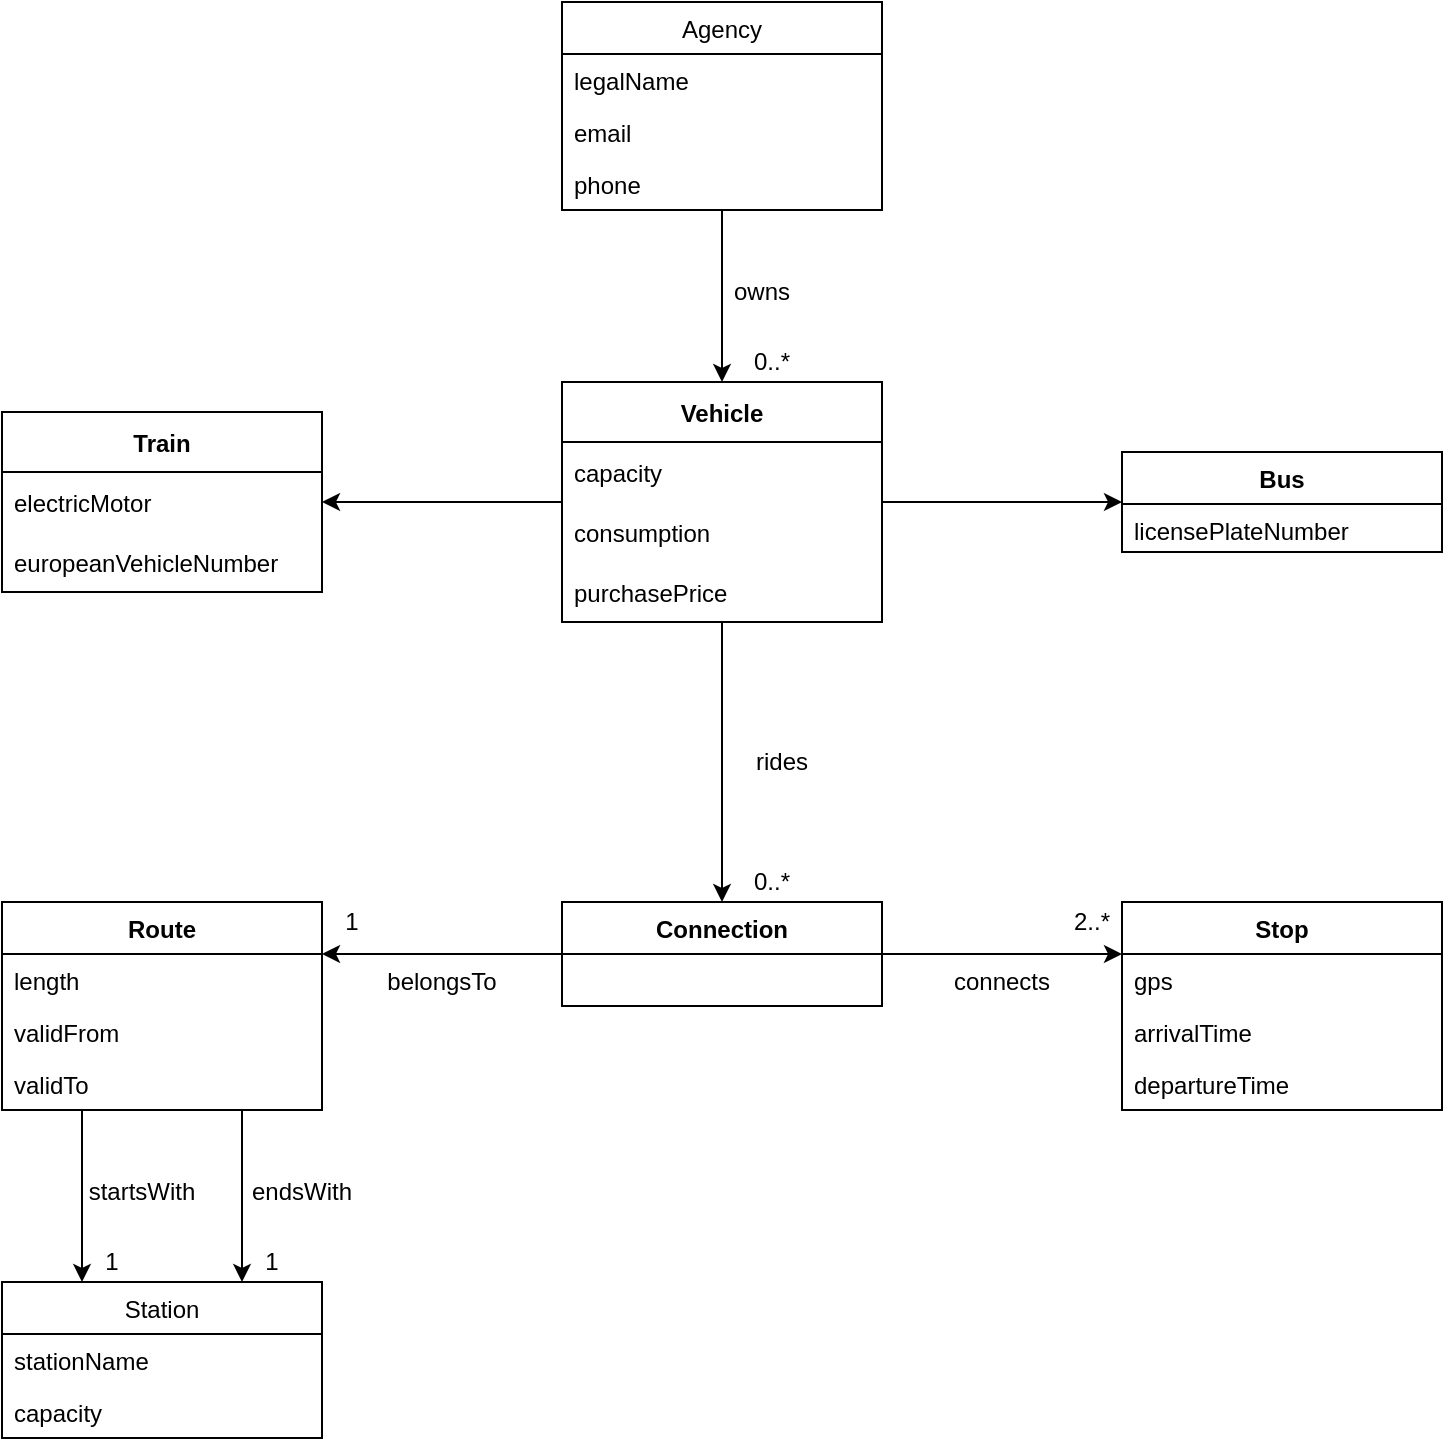 <mxfile version="18.0.1" type="device"><diagram id="C5RBs43oDa-KdzZeNtuy" name="Page-1"><mxGraphModel dx="926" dy="362" grid="1" gridSize="10" guides="1" tooltips="1" connect="1" arrows="1" fold="1" page="1" pageScale="1" pageWidth="827" pageHeight="1169" math="0" shadow="0"><root><mxCell id="WIyWlLk6GJQsqaUBKTNV-0"/><mxCell id="WIyWlLk6GJQsqaUBKTNV-1" parent="WIyWlLk6GJQsqaUBKTNV-0"/><mxCell id="jysQHG6dyOURXhGWpBX7-0" value="Vehicle" style="swimlane;fontStyle=1;childLayout=stackLayout;horizontal=1;startSize=30;horizontalStack=0;resizeParent=1;resizeParentMax=0;resizeLast=0;collapsible=1;marginBottom=0;" parent="WIyWlLk6GJQsqaUBKTNV-1" vertex="1"><mxGeometry x="320" y="230" width="160" height="120" as="geometry"/></mxCell><mxCell id="jysQHG6dyOURXhGWpBX7-1" value="capacity" style="text;strokeColor=none;fillColor=none;align=left;verticalAlign=middle;spacingLeft=4;spacingRight=4;overflow=hidden;points=[[0,0.5],[1,0.5]];portConstraint=eastwest;rotatable=0;" parent="jysQHG6dyOURXhGWpBX7-0" vertex="1"><mxGeometry y="30" width="160" height="30" as="geometry"/></mxCell><mxCell id="jysQHG6dyOURXhGWpBX7-2" value="consumption" style="text;strokeColor=none;fillColor=none;align=left;verticalAlign=middle;spacingLeft=4;spacingRight=4;overflow=hidden;points=[[0,0.5],[1,0.5]];portConstraint=eastwest;rotatable=0;" parent="jysQHG6dyOURXhGWpBX7-0" vertex="1"><mxGeometry y="60" width="160" height="30" as="geometry"/></mxCell><mxCell id="jysQHG6dyOURXhGWpBX7-3" value="purchasePrice" style="text;strokeColor=none;fillColor=none;align=left;verticalAlign=middle;spacingLeft=4;spacingRight=4;overflow=hidden;points=[[0,0.5],[1,0.5]];portConstraint=eastwest;rotatable=0;" parent="jysQHG6dyOURXhGWpBX7-0" vertex="1"><mxGeometry y="90" width="160" height="30" as="geometry"/></mxCell><mxCell id="jysQHG6dyOURXhGWpBX7-7" value="Train" style="swimlane;fontStyle=1;childLayout=stackLayout;horizontal=1;startSize=30;horizontalStack=0;resizeParent=1;resizeParentMax=0;resizeLast=0;collapsible=1;marginBottom=0;" parent="WIyWlLk6GJQsqaUBKTNV-1" vertex="1"><mxGeometry x="40" y="245" width="160" height="90" as="geometry"/></mxCell><mxCell id="jysQHG6dyOURXhGWpBX7-8" value="electricMotor" style="text;strokeColor=none;fillColor=none;align=left;verticalAlign=middle;spacingLeft=4;spacingRight=4;overflow=hidden;points=[[0,0.5],[1,0.5]];portConstraint=eastwest;rotatable=0;" parent="jysQHG6dyOURXhGWpBX7-7" vertex="1"><mxGeometry y="30" width="160" height="30" as="geometry"/></mxCell><mxCell id="jysQHG6dyOURXhGWpBX7-9" value="europeanVehicleNumber" style="text;strokeColor=none;fillColor=none;align=left;verticalAlign=middle;spacingLeft=4;spacingRight=4;overflow=hidden;points=[[0,0.5],[1,0.5]];portConstraint=eastwest;rotatable=0;" parent="jysQHG6dyOURXhGWpBX7-7" vertex="1"><mxGeometry y="60" width="160" height="30" as="geometry"/></mxCell><mxCell id="jysQHG6dyOURXhGWpBX7-33" value="Bus" style="swimlane;fontStyle=1;childLayout=stackLayout;horizontal=1;startSize=26;fillColor=none;horizontalStack=0;resizeParent=1;resizeParentMax=0;resizeLast=0;collapsible=1;marginBottom=0;" parent="WIyWlLk6GJQsqaUBKTNV-1" vertex="1"><mxGeometry x="600" y="265" width="160" height="50" as="geometry"/></mxCell><mxCell id="jysQHG6dyOURXhGWpBX7-36" value="licensePlateNumber" style="text;strokeColor=none;fillColor=none;align=left;verticalAlign=top;spacingLeft=4;spacingRight=4;overflow=hidden;rotatable=0;points=[[0,0.5],[1,0.5]];portConstraint=eastwest;" parent="jysQHG6dyOURXhGWpBX7-33" vertex="1"><mxGeometry y="26" width="160" height="24" as="geometry"/></mxCell><mxCell id="jysQHG6dyOURXhGWpBX7-209" value="Connection" style="swimlane;fontStyle=1;childLayout=stackLayout;horizontal=1;startSize=26;fillColor=none;horizontalStack=0;resizeParent=1;resizeParentMax=0;resizeLast=0;collapsible=1;marginBottom=0;" parent="WIyWlLk6GJQsqaUBKTNV-1" vertex="1"><mxGeometry x="320" y="490" width="160" height="52" as="geometry"/></mxCell><mxCell id="jysQHG6dyOURXhGWpBX7-222" value="Route" style="swimlane;fontStyle=1;childLayout=stackLayout;horizontal=1;startSize=26;fillColor=none;horizontalStack=0;resizeParent=1;resizeParentMax=0;resizeLast=0;collapsible=1;marginBottom=0;" parent="WIyWlLk6GJQsqaUBKTNV-1" vertex="1"><mxGeometry x="40" y="490" width="160" height="104" as="geometry"/></mxCell><mxCell id="jysQHG6dyOURXhGWpBX7-224" value="length" style="text;strokeColor=none;fillColor=none;align=left;verticalAlign=top;spacingLeft=4;spacingRight=4;overflow=hidden;rotatable=0;points=[[0,0.5],[1,0.5]];portConstraint=eastwest;" parent="jysQHG6dyOURXhGWpBX7-222" vertex="1"><mxGeometry y="26" width="160" height="26" as="geometry"/></mxCell><mxCell id="jysQHG6dyOURXhGWpBX7-225" value="validFrom" style="text;strokeColor=none;fillColor=none;align=left;verticalAlign=top;spacingLeft=4;spacingRight=4;overflow=hidden;rotatable=0;points=[[0,0.5],[1,0.5]];portConstraint=eastwest;" parent="jysQHG6dyOURXhGWpBX7-222" vertex="1"><mxGeometry y="52" width="160" height="26" as="geometry"/></mxCell><mxCell id="jysQHG6dyOURXhGWpBX7-234" value="validTo" style="text;strokeColor=none;fillColor=none;align=left;verticalAlign=top;spacingLeft=4;spacingRight=4;overflow=hidden;rotatable=0;points=[[0,0.5],[1,0.5]];portConstraint=eastwest;" parent="jysQHG6dyOURXhGWpBX7-222" vertex="1"><mxGeometry y="78" width="160" height="26" as="geometry"/></mxCell><mxCell id="jysQHG6dyOURXhGWpBX7-235" value="Stop" style="swimlane;fontStyle=1;childLayout=stackLayout;horizontal=1;startSize=26;fillColor=none;horizontalStack=0;resizeParent=1;resizeParentMax=0;resizeLast=0;collapsible=1;marginBottom=0;" parent="WIyWlLk6GJQsqaUBKTNV-1" vertex="1"><mxGeometry x="600" y="490" width="160" height="104" as="geometry"/></mxCell><mxCell id="jysQHG6dyOURXhGWpBX7-236" value="gps" style="text;strokeColor=none;fillColor=none;align=left;verticalAlign=top;spacingLeft=4;spacingRight=4;overflow=hidden;rotatable=0;points=[[0,0.5],[1,0.5]];portConstraint=eastwest;" parent="jysQHG6dyOURXhGWpBX7-235" vertex="1"><mxGeometry y="26" width="160" height="26" as="geometry"/></mxCell><mxCell id="DJBe0tUgE1wPVvkfuQSo-30" value="arrivalTime" style="text;strokeColor=none;fillColor=none;align=left;verticalAlign=top;spacingLeft=4;spacingRight=4;overflow=hidden;rotatable=0;points=[[0,0.5],[1,0.5]];portConstraint=eastwest;" parent="jysQHG6dyOURXhGWpBX7-235" vertex="1"><mxGeometry y="52" width="160" height="26" as="geometry"/></mxCell><mxCell id="jysQHG6dyOURXhGWpBX7-237" value="departureTime" style="text;strokeColor=none;fillColor=none;align=left;verticalAlign=top;spacingLeft=4;spacingRight=4;overflow=hidden;rotatable=0;points=[[0,0.5],[1,0.5]];portConstraint=eastwest;" parent="jysQHG6dyOURXhGWpBX7-235" vertex="1"><mxGeometry y="78" width="160" height="26" as="geometry"/></mxCell><mxCell id="DJBe0tUgE1wPVvkfuQSo-9" value="rides" style="text;html=1;strokeColor=none;fillColor=none;align=center;verticalAlign=middle;whiteSpace=wrap;rounded=0;" parent="WIyWlLk6GJQsqaUBKTNV-1" vertex="1"><mxGeometry x="400" y="400" width="60" height="40" as="geometry"/></mxCell><mxCell id="DJBe0tUgE1wPVvkfuQSo-11" value="0..*" style="text;html=1;strokeColor=none;fillColor=none;align=center;verticalAlign=middle;whiteSpace=wrap;rounded=0;" parent="WIyWlLk6GJQsqaUBKTNV-1" vertex="1"><mxGeometry x="410" y="470" width="30" height="20" as="geometry"/></mxCell><mxCell id="DJBe0tUgE1wPVvkfuQSo-12" value="1" style="text;html=1;strokeColor=none;fillColor=none;align=center;verticalAlign=middle;whiteSpace=wrap;rounded=0;" parent="WIyWlLk6GJQsqaUBKTNV-1" vertex="1"><mxGeometry x="200" y="490" width="30" height="20" as="geometry"/></mxCell><mxCell id="DJBe0tUgE1wPVvkfuQSo-13" value="belongsTo" style="text;html=1;strokeColor=none;fillColor=none;align=center;verticalAlign=middle;whiteSpace=wrap;rounded=0;" parent="WIyWlLk6GJQsqaUBKTNV-1" vertex="1"><mxGeometry x="220" y="520" width="80" height="20" as="geometry"/></mxCell><mxCell id="DJBe0tUgE1wPVvkfuQSo-18" value="2..*" style="text;html=1;strokeColor=none;fillColor=none;align=center;verticalAlign=middle;whiteSpace=wrap;rounded=0;" parent="WIyWlLk6GJQsqaUBKTNV-1" vertex="1"><mxGeometry x="570" y="490" width="30" height="20" as="geometry"/></mxCell><mxCell id="sDvjOSXYCldvRzvzOwGB-0" value="connects" style="text;html=1;strokeColor=none;fillColor=none;align=center;verticalAlign=middle;whiteSpace=wrap;rounded=0;" parent="WIyWlLk6GJQsqaUBKTNV-1" vertex="1"><mxGeometry x="500" y="520" width="80" height="20" as="geometry"/></mxCell><mxCell id="Ag07ONxeDK_3EA9AIlL7-0" value="" style="endArrow=classic;html=1;rounded=0;entryX=1;entryY=0.5;entryDx=0;entryDy=0;" parent="WIyWlLk6GJQsqaUBKTNV-1" source="jysQHG6dyOURXhGWpBX7-0" target="jysQHG6dyOURXhGWpBX7-8" edge="1"><mxGeometry width="50" height="50" relative="1" as="geometry"><mxPoint x="250" y="240" as="sourcePoint"/><mxPoint x="250" y="190" as="targetPoint"/></mxGeometry></mxCell><mxCell id="Ag07ONxeDK_3EA9AIlL7-1" value="" style="endArrow=classic;html=1;rounded=0;" parent="WIyWlLk6GJQsqaUBKTNV-1" target="jysQHG6dyOURXhGWpBX7-209" edge="1" source="jysQHG6dyOURXhGWpBX7-3"><mxGeometry width="50" height="50" relative="1" as="geometry"><mxPoint x="590" y="400" as="sourcePoint"/><mxPoint x="530" y="400" as="targetPoint"/></mxGeometry></mxCell><mxCell id="Ag07ONxeDK_3EA9AIlL7-2" value="" style="endArrow=classic;html=1;rounded=0;exitX=1;exitY=0.5;exitDx=0;exitDy=0;entryX=0;entryY=0.25;entryDx=0;entryDy=0;" parent="WIyWlLk6GJQsqaUBKTNV-1" target="jysQHG6dyOURXhGWpBX7-235" edge="1" source="jysQHG6dyOURXhGWpBX7-209"><mxGeometry width="50" height="50" relative="1" as="geometry"><mxPoint x="490" y="540" as="sourcePoint"/><mxPoint x="550" y="450" as="targetPoint"/></mxGeometry></mxCell><mxCell id="Ag07ONxeDK_3EA9AIlL7-3" value="" style="endArrow=classic;html=1;rounded=0;entryX=1;entryY=0.25;entryDx=0;entryDy=0;exitX=0;exitY=0.5;exitDx=0;exitDy=0;" parent="WIyWlLk6GJQsqaUBKTNV-1" target="jysQHG6dyOURXhGWpBX7-222" edge="1" source="jysQHG6dyOURXhGWpBX7-209"><mxGeometry width="50" height="50" relative="1" as="geometry"><mxPoint x="350" y="539" as="sourcePoint"/><mxPoint x="624" y="560" as="targetPoint"/></mxGeometry></mxCell><mxCell id="Ag07ONxeDK_3EA9AIlL7-4" value="" style="endArrow=classic;html=1;rounded=0;entryX=0;entryY=0.5;entryDx=0;entryDy=0;" parent="WIyWlLk6GJQsqaUBKTNV-1" source="jysQHG6dyOURXhGWpBX7-0" target="jysQHG6dyOURXhGWpBX7-33" edge="1"><mxGeometry width="50" height="50" relative="1" as="geometry"><mxPoint x="530" y="280" as="sourcePoint"/><mxPoint x="520" y="230" as="targetPoint"/></mxGeometry></mxCell><mxCell id="wmQw3Z-oBLB2thZXTrin-0" value="Station" style="swimlane;fontStyle=0;childLayout=stackLayout;horizontal=1;startSize=26;fillColor=none;horizontalStack=0;resizeParent=1;resizeParentMax=0;resizeLast=0;collapsible=1;marginBottom=0;" parent="WIyWlLk6GJQsqaUBKTNV-1" vertex="1"><mxGeometry x="40" y="680" width="160" height="78" as="geometry"/></mxCell><mxCell id="wmQw3Z-oBLB2thZXTrin-1" value="stationName" style="text;strokeColor=none;fillColor=none;align=left;verticalAlign=top;spacingLeft=4;spacingRight=4;overflow=hidden;rotatable=0;points=[[0,0.5],[1,0.5]];portConstraint=eastwest;" parent="wmQw3Z-oBLB2thZXTrin-0" vertex="1"><mxGeometry y="26" width="160" height="26" as="geometry"/></mxCell><mxCell id="wmQw3Z-oBLB2thZXTrin-2" value="capacity" style="text;strokeColor=none;fillColor=none;align=left;verticalAlign=top;spacingLeft=4;spacingRight=4;overflow=hidden;rotatable=0;points=[[0,0.5],[1,0.5]];portConstraint=eastwest;" parent="wmQw3Z-oBLB2thZXTrin-0" vertex="1"><mxGeometry y="52" width="160" height="26" as="geometry"/></mxCell><mxCell id="wmQw3Z-oBLB2thZXTrin-4" value="Agency" style="swimlane;fontStyle=0;childLayout=stackLayout;horizontal=1;startSize=26;fillColor=none;horizontalStack=0;resizeParent=1;resizeParentMax=0;resizeLast=0;collapsible=1;marginBottom=0;" parent="WIyWlLk6GJQsqaUBKTNV-1" vertex="1"><mxGeometry x="320" y="40" width="160" height="104" as="geometry"/></mxCell><mxCell id="wmQw3Z-oBLB2thZXTrin-5" value="legalName" style="text;strokeColor=none;fillColor=none;align=left;verticalAlign=top;spacingLeft=4;spacingRight=4;overflow=hidden;rotatable=0;points=[[0,0.5],[1,0.5]];portConstraint=eastwest;" parent="wmQw3Z-oBLB2thZXTrin-4" vertex="1"><mxGeometry y="26" width="160" height="26" as="geometry"/></mxCell><mxCell id="wmQw3Z-oBLB2thZXTrin-16" value="email" style="text;strokeColor=none;fillColor=none;align=left;verticalAlign=top;spacingLeft=4;spacingRight=4;overflow=hidden;rotatable=0;points=[[0,0.5],[1,0.5]];portConstraint=eastwest;" parent="wmQw3Z-oBLB2thZXTrin-4" vertex="1"><mxGeometry y="52" width="160" height="26" as="geometry"/></mxCell><mxCell id="wmQw3Z-oBLB2thZXTrin-6" value="phone" style="text;strokeColor=none;fillColor=none;align=left;verticalAlign=top;spacingLeft=4;spacingRight=4;overflow=hidden;rotatable=0;points=[[0,0.5],[1,0.5]];portConstraint=eastwest;" parent="wmQw3Z-oBLB2thZXTrin-4" vertex="1"><mxGeometry y="78" width="160" height="26" as="geometry"/></mxCell><mxCell id="wmQw3Z-oBLB2thZXTrin-9" value="" style="endArrow=classic;html=1;rounded=0;entryX=0.5;entryY=0;entryDx=0;entryDy=0;" parent="WIyWlLk6GJQsqaUBKTNV-1" source="wmQw3Z-oBLB2thZXTrin-6" target="jysQHG6dyOURXhGWpBX7-0" edge="1"><mxGeometry width="50" height="50" relative="1" as="geometry"><mxPoint x="210" y="200" as="sourcePoint"/><mxPoint x="240" y="250" as="targetPoint"/></mxGeometry></mxCell><mxCell id="wmQw3Z-oBLB2thZXTrin-10" value="" style="endArrow=classic;html=1;rounded=0;entryX=0.25;entryY=0;entryDx=0;entryDy=0;exitX=0.25;exitY=1;exitDx=0;exitDy=0;" parent="WIyWlLk6GJQsqaUBKTNV-1" source="jysQHG6dyOURXhGWpBX7-222" target="wmQw3Z-oBLB2thZXTrin-0" edge="1"><mxGeometry width="50" height="50" relative="1" as="geometry"><mxPoint x="30" y="610" as="sourcePoint"/><mxPoint x="30" y="650" as="targetPoint"/></mxGeometry></mxCell><mxCell id="wmQw3Z-oBLB2thZXTrin-12" value="" style="endArrow=classic;html=1;rounded=0;exitX=0.75;exitY=1;exitDx=0;exitDy=0;entryX=0.75;entryY=0;entryDx=0;entryDy=0;" parent="WIyWlLk6GJQsqaUBKTNV-1" source="jysQHG6dyOURXhGWpBX7-222" target="wmQw3Z-oBLB2thZXTrin-0" edge="1"><mxGeometry width="50" height="50" relative="1" as="geometry"><mxPoint x="260" y="600" as="sourcePoint"/><mxPoint x="170" y="660" as="targetPoint"/></mxGeometry></mxCell><mxCell id="wmQw3Z-oBLB2thZXTrin-13" value="startsWith" style="text;html=1;strokeColor=none;fillColor=none;align=center;verticalAlign=middle;whiteSpace=wrap;rounded=0;" parent="WIyWlLk6GJQsqaUBKTNV-1" vertex="1"><mxGeometry x="80" y="620" width="60" height="30" as="geometry"/></mxCell><mxCell id="wmQw3Z-oBLB2thZXTrin-14" value="endsWith" style="text;html=1;strokeColor=none;fillColor=none;align=center;verticalAlign=middle;whiteSpace=wrap;rounded=0;" parent="WIyWlLk6GJQsqaUBKTNV-1" vertex="1"><mxGeometry x="160" y="620" width="60" height="30" as="geometry"/></mxCell><mxCell id="wmQw3Z-oBLB2thZXTrin-17" value="owns" style="text;html=1;strokeColor=none;fillColor=none;align=center;verticalAlign=middle;whiteSpace=wrap;rounded=0;" parent="WIyWlLk6GJQsqaUBKTNV-1" vertex="1"><mxGeometry x="400" y="170" width="40" height="30" as="geometry"/></mxCell><mxCell id="CocKubdRnTv4JE4jeNk8-1" value="0..*" style="text;html=1;strokeColor=none;fillColor=none;align=center;verticalAlign=middle;whiteSpace=wrap;rounded=0;" vertex="1" parent="WIyWlLk6GJQsqaUBKTNV-1"><mxGeometry x="410" y="210" width="30" height="20" as="geometry"/></mxCell><mxCell id="CocKubdRnTv4JE4jeNk8-2" value="1" style="text;html=1;strokeColor=none;fillColor=none;align=center;verticalAlign=middle;whiteSpace=wrap;rounded=0;" vertex="1" parent="WIyWlLk6GJQsqaUBKTNV-1"><mxGeometry x="80" y="660" width="30" height="20" as="geometry"/></mxCell><mxCell id="CocKubdRnTv4JE4jeNk8-3" value="1" style="text;html=1;strokeColor=none;fillColor=none;align=center;verticalAlign=middle;whiteSpace=wrap;rounded=0;" vertex="1" parent="WIyWlLk6GJQsqaUBKTNV-1"><mxGeometry x="160" y="660" width="30" height="20" as="geometry"/></mxCell></root></mxGraphModel></diagram></mxfile>